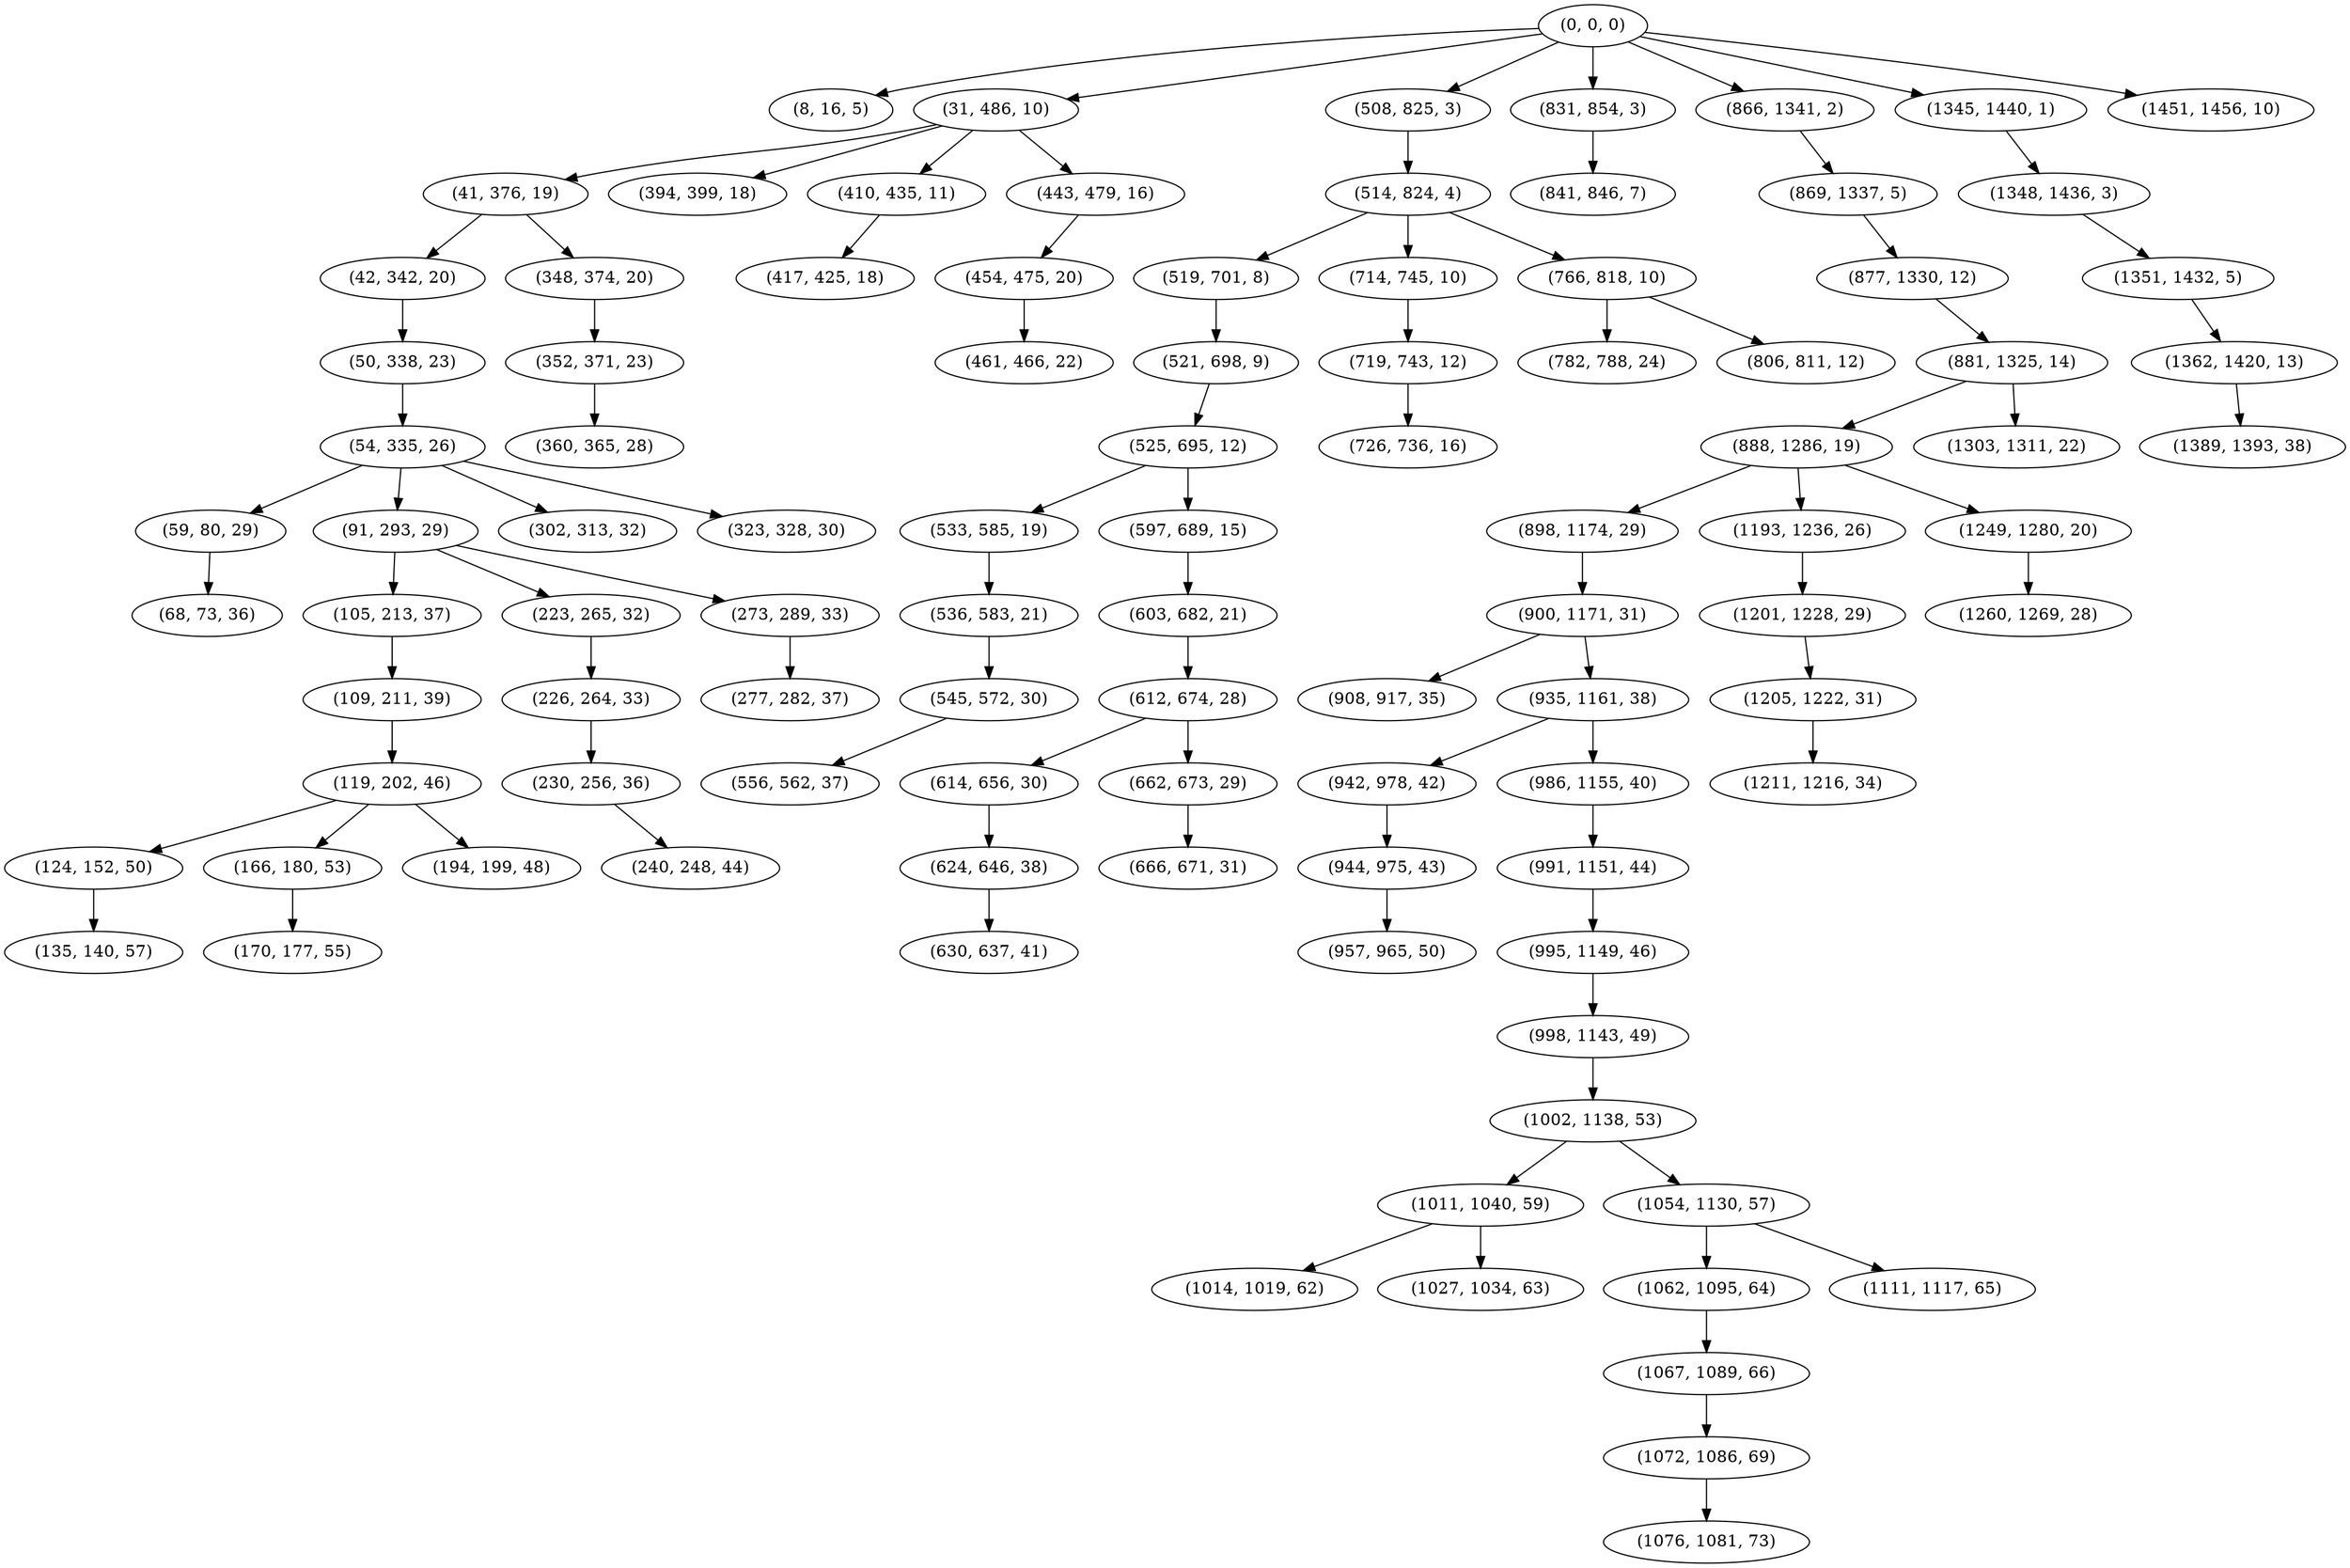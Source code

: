 digraph tree {
    "(0, 0, 0)";
    "(8, 16, 5)";
    "(31, 486, 10)";
    "(41, 376, 19)";
    "(42, 342, 20)";
    "(50, 338, 23)";
    "(54, 335, 26)";
    "(59, 80, 29)";
    "(68, 73, 36)";
    "(91, 293, 29)";
    "(105, 213, 37)";
    "(109, 211, 39)";
    "(119, 202, 46)";
    "(124, 152, 50)";
    "(135, 140, 57)";
    "(166, 180, 53)";
    "(170, 177, 55)";
    "(194, 199, 48)";
    "(223, 265, 32)";
    "(226, 264, 33)";
    "(230, 256, 36)";
    "(240, 248, 44)";
    "(273, 289, 33)";
    "(277, 282, 37)";
    "(302, 313, 32)";
    "(323, 328, 30)";
    "(348, 374, 20)";
    "(352, 371, 23)";
    "(360, 365, 28)";
    "(394, 399, 18)";
    "(410, 435, 11)";
    "(417, 425, 18)";
    "(443, 479, 16)";
    "(454, 475, 20)";
    "(461, 466, 22)";
    "(508, 825, 3)";
    "(514, 824, 4)";
    "(519, 701, 8)";
    "(521, 698, 9)";
    "(525, 695, 12)";
    "(533, 585, 19)";
    "(536, 583, 21)";
    "(545, 572, 30)";
    "(556, 562, 37)";
    "(597, 689, 15)";
    "(603, 682, 21)";
    "(612, 674, 28)";
    "(614, 656, 30)";
    "(624, 646, 38)";
    "(630, 637, 41)";
    "(662, 673, 29)";
    "(666, 671, 31)";
    "(714, 745, 10)";
    "(719, 743, 12)";
    "(726, 736, 16)";
    "(766, 818, 10)";
    "(782, 788, 24)";
    "(806, 811, 12)";
    "(831, 854, 3)";
    "(841, 846, 7)";
    "(866, 1341, 2)";
    "(869, 1337, 5)";
    "(877, 1330, 12)";
    "(881, 1325, 14)";
    "(888, 1286, 19)";
    "(898, 1174, 29)";
    "(900, 1171, 31)";
    "(908, 917, 35)";
    "(935, 1161, 38)";
    "(942, 978, 42)";
    "(944, 975, 43)";
    "(957, 965, 50)";
    "(986, 1155, 40)";
    "(991, 1151, 44)";
    "(995, 1149, 46)";
    "(998, 1143, 49)";
    "(1002, 1138, 53)";
    "(1011, 1040, 59)";
    "(1014, 1019, 62)";
    "(1027, 1034, 63)";
    "(1054, 1130, 57)";
    "(1062, 1095, 64)";
    "(1067, 1089, 66)";
    "(1072, 1086, 69)";
    "(1076, 1081, 73)";
    "(1111, 1117, 65)";
    "(1193, 1236, 26)";
    "(1201, 1228, 29)";
    "(1205, 1222, 31)";
    "(1211, 1216, 34)";
    "(1249, 1280, 20)";
    "(1260, 1269, 28)";
    "(1303, 1311, 22)";
    "(1345, 1440, 1)";
    "(1348, 1436, 3)";
    "(1351, 1432, 5)";
    "(1362, 1420, 13)";
    "(1389, 1393, 38)";
    "(1451, 1456, 10)";
    "(0, 0, 0)" -> "(8, 16, 5)";
    "(0, 0, 0)" -> "(31, 486, 10)";
    "(0, 0, 0)" -> "(508, 825, 3)";
    "(0, 0, 0)" -> "(831, 854, 3)";
    "(0, 0, 0)" -> "(866, 1341, 2)";
    "(0, 0, 0)" -> "(1345, 1440, 1)";
    "(0, 0, 0)" -> "(1451, 1456, 10)";
    "(31, 486, 10)" -> "(41, 376, 19)";
    "(31, 486, 10)" -> "(394, 399, 18)";
    "(31, 486, 10)" -> "(410, 435, 11)";
    "(31, 486, 10)" -> "(443, 479, 16)";
    "(41, 376, 19)" -> "(42, 342, 20)";
    "(41, 376, 19)" -> "(348, 374, 20)";
    "(42, 342, 20)" -> "(50, 338, 23)";
    "(50, 338, 23)" -> "(54, 335, 26)";
    "(54, 335, 26)" -> "(59, 80, 29)";
    "(54, 335, 26)" -> "(91, 293, 29)";
    "(54, 335, 26)" -> "(302, 313, 32)";
    "(54, 335, 26)" -> "(323, 328, 30)";
    "(59, 80, 29)" -> "(68, 73, 36)";
    "(91, 293, 29)" -> "(105, 213, 37)";
    "(91, 293, 29)" -> "(223, 265, 32)";
    "(91, 293, 29)" -> "(273, 289, 33)";
    "(105, 213, 37)" -> "(109, 211, 39)";
    "(109, 211, 39)" -> "(119, 202, 46)";
    "(119, 202, 46)" -> "(124, 152, 50)";
    "(119, 202, 46)" -> "(166, 180, 53)";
    "(119, 202, 46)" -> "(194, 199, 48)";
    "(124, 152, 50)" -> "(135, 140, 57)";
    "(166, 180, 53)" -> "(170, 177, 55)";
    "(223, 265, 32)" -> "(226, 264, 33)";
    "(226, 264, 33)" -> "(230, 256, 36)";
    "(230, 256, 36)" -> "(240, 248, 44)";
    "(273, 289, 33)" -> "(277, 282, 37)";
    "(348, 374, 20)" -> "(352, 371, 23)";
    "(352, 371, 23)" -> "(360, 365, 28)";
    "(410, 435, 11)" -> "(417, 425, 18)";
    "(443, 479, 16)" -> "(454, 475, 20)";
    "(454, 475, 20)" -> "(461, 466, 22)";
    "(508, 825, 3)" -> "(514, 824, 4)";
    "(514, 824, 4)" -> "(519, 701, 8)";
    "(514, 824, 4)" -> "(714, 745, 10)";
    "(514, 824, 4)" -> "(766, 818, 10)";
    "(519, 701, 8)" -> "(521, 698, 9)";
    "(521, 698, 9)" -> "(525, 695, 12)";
    "(525, 695, 12)" -> "(533, 585, 19)";
    "(525, 695, 12)" -> "(597, 689, 15)";
    "(533, 585, 19)" -> "(536, 583, 21)";
    "(536, 583, 21)" -> "(545, 572, 30)";
    "(545, 572, 30)" -> "(556, 562, 37)";
    "(597, 689, 15)" -> "(603, 682, 21)";
    "(603, 682, 21)" -> "(612, 674, 28)";
    "(612, 674, 28)" -> "(614, 656, 30)";
    "(612, 674, 28)" -> "(662, 673, 29)";
    "(614, 656, 30)" -> "(624, 646, 38)";
    "(624, 646, 38)" -> "(630, 637, 41)";
    "(662, 673, 29)" -> "(666, 671, 31)";
    "(714, 745, 10)" -> "(719, 743, 12)";
    "(719, 743, 12)" -> "(726, 736, 16)";
    "(766, 818, 10)" -> "(782, 788, 24)";
    "(766, 818, 10)" -> "(806, 811, 12)";
    "(831, 854, 3)" -> "(841, 846, 7)";
    "(866, 1341, 2)" -> "(869, 1337, 5)";
    "(869, 1337, 5)" -> "(877, 1330, 12)";
    "(877, 1330, 12)" -> "(881, 1325, 14)";
    "(881, 1325, 14)" -> "(888, 1286, 19)";
    "(881, 1325, 14)" -> "(1303, 1311, 22)";
    "(888, 1286, 19)" -> "(898, 1174, 29)";
    "(888, 1286, 19)" -> "(1193, 1236, 26)";
    "(888, 1286, 19)" -> "(1249, 1280, 20)";
    "(898, 1174, 29)" -> "(900, 1171, 31)";
    "(900, 1171, 31)" -> "(908, 917, 35)";
    "(900, 1171, 31)" -> "(935, 1161, 38)";
    "(935, 1161, 38)" -> "(942, 978, 42)";
    "(935, 1161, 38)" -> "(986, 1155, 40)";
    "(942, 978, 42)" -> "(944, 975, 43)";
    "(944, 975, 43)" -> "(957, 965, 50)";
    "(986, 1155, 40)" -> "(991, 1151, 44)";
    "(991, 1151, 44)" -> "(995, 1149, 46)";
    "(995, 1149, 46)" -> "(998, 1143, 49)";
    "(998, 1143, 49)" -> "(1002, 1138, 53)";
    "(1002, 1138, 53)" -> "(1011, 1040, 59)";
    "(1002, 1138, 53)" -> "(1054, 1130, 57)";
    "(1011, 1040, 59)" -> "(1014, 1019, 62)";
    "(1011, 1040, 59)" -> "(1027, 1034, 63)";
    "(1054, 1130, 57)" -> "(1062, 1095, 64)";
    "(1054, 1130, 57)" -> "(1111, 1117, 65)";
    "(1062, 1095, 64)" -> "(1067, 1089, 66)";
    "(1067, 1089, 66)" -> "(1072, 1086, 69)";
    "(1072, 1086, 69)" -> "(1076, 1081, 73)";
    "(1193, 1236, 26)" -> "(1201, 1228, 29)";
    "(1201, 1228, 29)" -> "(1205, 1222, 31)";
    "(1205, 1222, 31)" -> "(1211, 1216, 34)";
    "(1249, 1280, 20)" -> "(1260, 1269, 28)";
    "(1345, 1440, 1)" -> "(1348, 1436, 3)";
    "(1348, 1436, 3)" -> "(1351, 1432, 5)";
    "(1351, 1432, 5)" -> "(1362, 1420, 13)";
    "(1362, 1420, 13)" -> "(1389, 1393, 38)";
}
